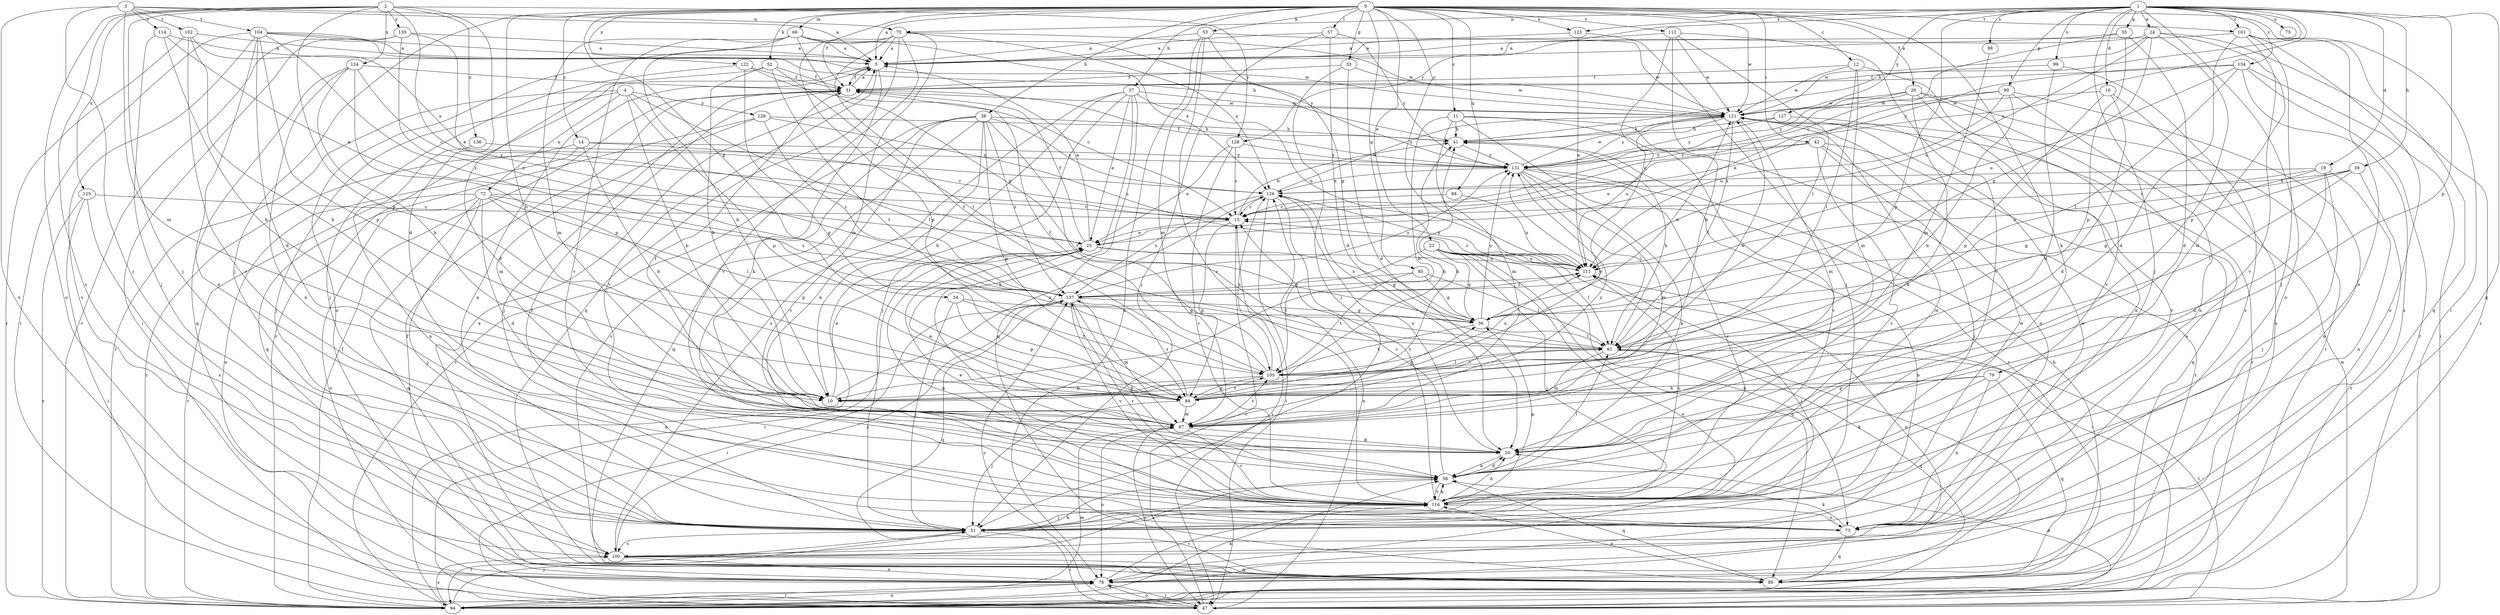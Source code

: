 strict digraph  {
0;
1;
2;
3;
4;
5;
10;
11;
12;
14;
15;
16;
19;
20;
23;
24;
25;
26;
31;
33;
34;
35;
36;
37;
38;
39;
41;
42;
47;
51;
52;
53;
56;
57;
61;
66;
67;
70;
72;
73;
75;
78;
79;
80;
84;
85;
88;
89;
94;
98;
99;
100;
101;
102;
104;
105;
111;
112;
114;
116;
121;
122;
123;
124;
125;
126;
127;
128;
129;
131;
134;
135;
136;
137;
0 -> 5  [label=a];
0 -> 10  [label=b];
0 -> 11  [label=c];
0 -> 12  [label=c];
0 -> 14  [label=c];
0 -> 23  [label=e];
0 -> 26  [label=f];
0 -> 31  [label=f];
0 -> 33  [label=g];
0 -> 34  [label=g];
0 -> 37  [label=h];
0 -> 38  [label=h];
0 -> 42  [label=i];
0 -> 47  [label=i];
0 -> 51  [label=j];
0 -> 52  [label=k];
0 -> 53  [label=k];
0 -> 56  [label=k];
0 -> 57  [label=l];
0 -> 66  [label=m];
0 -> 85  [label=q];
0 -> 88  [label=q];
0 -> 101  [label=t];
0 -> 111  [label=u];
0 -> 112  [label=v];
0 -> 121  [label=w];
0 -> 122  [label=x];
0 -> 123  [label=x];
1 -> 15  [label=c];
1 -> 16  [label=d];
1 -> 19  [label=d];
1 -> 24  [label=e];
1 -> 35  [label=g];
1 -> 39  [label=h];
1 -> 41  [label=h];
1 -> 51  [label=j];
1 -> 70  [label=n];
1 -> 75  [label=o];
1 -> 78  [label=o];
1 -> 79  [label=p];
1 -> 80  [label=p];
1 -> 84  [label=p];
1 -> 89  [label=q];
1 -> 98  [label=s];
1 -> 99  [label=s];
1 -> 101  [label=t];
1 -> 123  [label=x];
1 -> 127  [label=y];
1 -> 128  [label=y];
1 -> 134  [label=z];
2 -> 20  [label=d];
2 -> 51  [label=j];
2 -> 78  [label=o];
2 -> 84  [label=p];
2 -> 100  [label=s];
2 -> 124  [label=x];
2 -> 125  [label=x];
2 -> 128  [label=y];
2 -> 135  [label=z];
2 -> 136  [label=z];
2 -> 137  [label=z];
3 -> 5  [label=a];
3 -> 51  [label=j];
3 -> 67  [label=m];
3 -> 70  [label=n];
3 -> 78  [label=o];
3 -> 102  [label=t];
3 -> 104  [label=t];
3 -> 114  [label=v];
4 -> 10  [label=b];
4 -> 51  [label=j];
4 -> 61  [label=l];
4 -> 72  [label=n];
4 -> 84  [label=p];
4 -> 94  [label=r];
4 -> 129  [label=y];
5 -> 31  [label=f];
5 -> 56  [label=k];
5 -> 94  [label=r];
5 -> 116  [label=v];
10 -> 25  [label=e];
10 -> 41  [label=h];
10 -> 126  [label=x];
11 -> 10  [label=b];
11 -> 41  [label=h];
11 -> 67  [label=m];
11 -> 73  [label=n];
11 -> 94  [label=r];
11 -> 116  [label=v];
12 -> 31  [label=f];
12 -> 61  [label=l];
12 -> 67  [label=m];
12 -> 116  [label=v];
12 -> 121  [label=w];
14 -> 10  [label=b];
14 -> 15  [label=c];
14 -> 78  [label=o];
14 -> 94  [label=r];
14 -> 131  [label=y];
15 -> 25  [label=e];
15 -> 41  [label=h];
15 -> 47  [label=i];
15 -> 84  [label=p];
16 -> 20  [label=d];
16 -> 84  [label=p];
16 -> 100  [label=s];
16 -> 121  [label=w];
19 -> 15  [label=c];
19 -> 20  [label=d];
19 -> 36  [label=g];
19 -> 51  [label=j];
19 -> 73  [label=n];
19 -> 126  [label=x];
20 -> 56  [label=k];
20 -> 126  [label=x];
23 -> 36  [label=g];
23 -> 47  [label=i];
23 -> 51  [label=j];
23 -> 61  [label=l];
23 -> 73  [label=n];
23 -> 78  [label=o];
23 -> 89  [label=q];
23 -> 105  [label=t];
23 -> 111  [label=u];
24 -> 5  [label=a];
24 -> 20  [label=d];
24 -> 36  [label=g];
24 -> 84  [label=p];
24 -> 94  [label=r];
24 -> 111  [label=u];
24 -> 121  [label=w];
25 -> 5  [label=a];
25 -> 31  [label=f];
25 -> 36  [label=g];
25 -> 47  [label=i];
25 -> 73  [label=n];
25 -> 111  [label=u];
26 -> 15  [label=c];
26 -> 56  [label=k];
26 -> 73  [label=n];
26 -> 78  [label=o];
26 -> 94  [label=r];
26 -> 121  [label=w];
26 -> 131  [label=y];
31 -> 5  [label=a];
31 -> 51  [label=j];
31 -> 121  [label=w];
33 -> 20  [label=d];
33 -> 31  [label=f];
33 -> 51  [label=j];
33 -> 121  [label=w];
34 -> 36  [label=g];
34 -> 51  [label=j];
34 -> 84  [label=p];
34 -> 105  [label=t];
35 -> 5  [label=a];
35 -> 15  [label=c];
35 -> 20  [label=d];
35 -> 84  [label=p];
36 -> 61  [label=l];
36 -> 105  [label=t];
36 -> 121  [label=w];
36 -> 131  [label=y];
37 -> 10  [label=b];
37 -> 25  [label=e];
37 -> 51  [label=j];
37 -> 56  [label=k];
37 -> 89  [label=q];
37 -> 100  [label=s];
37 -> 111  [label=u];
37 -> 121  [label=w];
38 -> 41  [label=h];
38 -> 56  [label=k];
38 -> 84  [label=p];
38 -> 89  [label=q];
38 -> 94  [label=r];
38 -> 100  [label=s];
38 -> 105  [label=t];
38 -> 116  [label=v];
38 -> 126  [label=x];
38 -> 137  [label=z];
39 -> 36  [label=g];
39 -> 61  [label=l];
39 -> 94  [label=r];
39 -> 111  [label=u];
39 -> 126  [label=x];
41 -> 131  [label=y];
42 -> 25  [label=e];
42 -> 51  [label=j];
42 -> 89  [label=q];
42 -> 94  [label=r];
42 -> 116  [label=v];
42 -> 131  [label=y];
47 -> 15  [label=c];
47 -> 20  [label=d];
47 -> 61  [label=l];
47 -> 78  [label=o];
47 -> 121  [label=w];
47 -> 126  [label=x];
47 -> 137  [label=z];
51 -> 5  [label=a];
51 -> 47  [label=i];
51 -> 94  [label=r];
51 -> 100  [label=s];
51 -> 121  [label=w];
52 -> 10  [label=b];
52 -> 20  [label=d];
52 -> 31  [label=f];
52 -> 61  [label=l];
52 -> 105  [label=t];
53 -> 5  [label=a];
53 -> 36  [label=g];
53 -> 67  [label=m];
53 -> 78  [label=o];
53 -> 116  [label=v];
53 -> 121  [label=w];
56 -> 15  [label=c];
56 -> 20  [label=d];
56 -> 61  [label=l];
56 -> 89  [label=q];
56 -> 100  [label=s];
56 -> 116  [label=v];
57 -> 5  [label=a];
57 -> 20  [label=d];
57 -> 51  [label=j];
57 -> 131  [label=y];
61 -> 41  [label=h];
61 -> 67  [label=m];
61 -> 89  [label=q];
61 -> 94  [label=r];
61 -> 105  [label=t];
61 -> 126  [label=x];
66 -> 5  [label=a];
66 -> 10  [label=b];
66 -> 36  [label=g];
66 -> 67  [label=m];
66 -> 116  [label=v];
66 -> 126  [label=x];
66 -> 131  [label=y];
67 -> 20  [label=d];
67 -> 25  [label=e];
67 -> 31  [label=f];
67 -> 47  [label=i];
67 -> 78  [label=o];
67 -> 105  [label=t];
67 -> 116  [label=v];
67 -> 131  [label=y];
70 -> 5  [label=a];
70 -> 67  [label=m];
70 -> 78  [label=o];
70 -> 84  [label=p];
70 -> 89  [label=q];
70 -> 105  [label=t];
70 -> 116  [label=v];
70 -> 121  [label=w];
70 -> 126  [label=x];
72 -> 15  [label=c];
72 -> 20  [label=d];
72 -> 51  [label=j];
72 -> 61  [label=l];
72 -> 78  [label=o];
72 -> 84  [label=p];
72 -> 89  [label=q];
72 -> 94  [label=r];
72 -> 137  [label=z];
73 -> 31  [label=f];
73 -> 56  [label=k];
73 -> 89  [label=q];
73 -> 121  [label=w];
78 -> 31  [label=f];
78 -> 47  [label=i];
78 -> 94  [label=r];
78 -> 111  [label=u];
78 -> 116  [label=v];
79 -> 10  [label=b];
79 -> 56  [label=k];
79 -> 73  [label=n];
79 -> 84  [label=p];
79 -> 89  [label=q];
80 -> 10  [label=b];
80 -> 25  [label=e];
80 -> 73  [label=n];
80 -> 78  [label=o];
80 -> 111  [label=u];
80 -> 121  [label=w];
84 -> 36  [label=g];
84 -> 41  [label=h];
84 -> 51  [label=j];
84 -> 67  [label=m];
84 -> 105  [label=t];
84 -> 137  [label=z];
85 -> 36  [label=g];
85 -> 61  [label=l];
85 -> 105  [label=t];
85 -> 137  [label=z];
88 -> 15  [label=c];
88 -> 111  [label=u];
89 -> 5  [label=a];
89 -> 41  [label=h];
89 -> 116  [label=v];
94 -> 25  [label=e];
94 -> 31  [label=f];
94 -> 51  [label=j];
94 -> 56  [label=k];
94 -> 67  [label=m];
94 -> 78  [label=o];
94 -> 100  [label=s];
98 -> 67  [label=m];
99 -> 20  [label=d];
99 -> 31  [label=f];
99 -> 100  [label=s];
100 -> 56  [label=k];
100 -> 78  [label=o];
100 -> 89  [label=q];
100 -> 137  [label=z];
101 -> 5  [label=a];
101 -> 20  [label=d];
101 -> 51  [label=j];
101 -> 73  [label=n];
101 -> 78  [label=o];
101 -> 89  [label=q];
101 -> 116  [label=v];
102 -> 5  [label=a];
102 -> 10  [label=b];
102 -> 94  [label=r];
102 -> 116  [label=v];
102 -> 126  [label=x];
104 -> 5  [label=a];
104 -> 20  [label=d];
104 -> 41  [label=h];
104 -> 47  [label=i];
104 -> 73  [label=n];
104 -> 84  [label=p];
104 -> 100  [label=s];
104 -> 121  [label=w];
104 -> 137  [label=z];
105 -> 10  [label=b];
105 -> 31  [label=f];
105 -> 61  [label=l];
105 -> 84  [label=p];
105 -> 111  [label=u];
105 -> 121  [label=w];
105 -> 126  [label=x];
105 -> 131  [label=y];
111 -> 15  [label=c];
111 -> 51  [label=j];
111 -> 126  [label=x];
111 -> 137  [label=z];
112 -> 5  [label=a];
112 -> 10  [label=b];
112 -> 61  [label=l];
112 -> 116  [label=v];
112 -> 121  [label=w];
112 -> 137  [label=z];
114 -> 5  [label=a];
114 -> 10  [label=b];
114 -> 25  [label=e];
114 -> 51  [label=j];
116 -> 20  [label=d];
116 -> 25  [label=e];
116 -> 36  [label=g];
116 -> 51  [label=j];
116 -> 56  [label=k];
116 -> 73  [label=n];
116 -> 111  [label=u];
116 -> 121  [label=w];
116 -> 137  [label=z];
121 -> 41  [label=h];
121 -> 61  [label=l];
121 -> 67  [label=m];
121 -> 94  [label=r];
121 -> 111  [label=u];
121 -> 131  [label=y];
122 -> 15  [label=c];
122 -> 31  [label=f];
122 -> 51  [label=j];
122 -> 84  [label=p];
123 -> 5  [label=a];
123 -> 51  [label=j];
123 -> 111  [label=u];
124 -> 10  [label=b];
124 -> 15  [label=c];
124 -> 31  [label=f];
124 -> 73  [label=n];
124 -> 84  [label=p];
124 -> 89  [label=q];
125 -> 15  [label=c];
125 -> 47  [label=i];
125 -> 94  [label=r];
125 -> 100  [label=s];
126 -> 15  [label=c];
126 -> 47  [label=i];
126 -> 116  [label=v];
126 -> 121  [label=w];
126 -> 137  [label=z];
127 -> 41  [label=h];
127 -> 116  [label=v];
127 -> 131  [label=y];
128 -> 15  [label=c];
128 -> 25  [label=e];
128 -> 116  [label=v];
128 -> 131  [label=y];
129 -> 41  [label=h];
129 -> 67  [label=m];
129 -> 89  [label=q];
129 -> 111  [label=u];
129 -> 137  [label=z];
131 -> 31  [label=f];
131 -> 56  [label=k];
131 -> 61  [label=l];
131 -> 67  [label=m];
131 -> 78  [label=o];
131 -> 116  [label=v];
131 -> 121  [label=w];
131 -> 126  [label=x];
134 -> 31  [label=f];
134 -> 47  [label=i];
134 -> 61  [label=l];
134 -> 94  [label=r];
134 -> 100  [label=s];
134 -> 111  [label=u];
134 -> 131  [label=y];
135 -> 5  [label=a];
135 -> 25  [label=e];
135 -> 47  [label=i];
135 -> 94  [label=r];
135 -> 137  [label=z];
136 -> 73  [label=n];
136 -> 131  [label=y];
137 -> 36  [label=g];
137 -> 47  [label=i];
137 -> 56  [label=k];
137 -> 67  [label=m];
137 -> 89  [label=q];
137 -> 111  [label=u];
137 -> 116  [label=v];
137 -> 131  [label=y];
}
